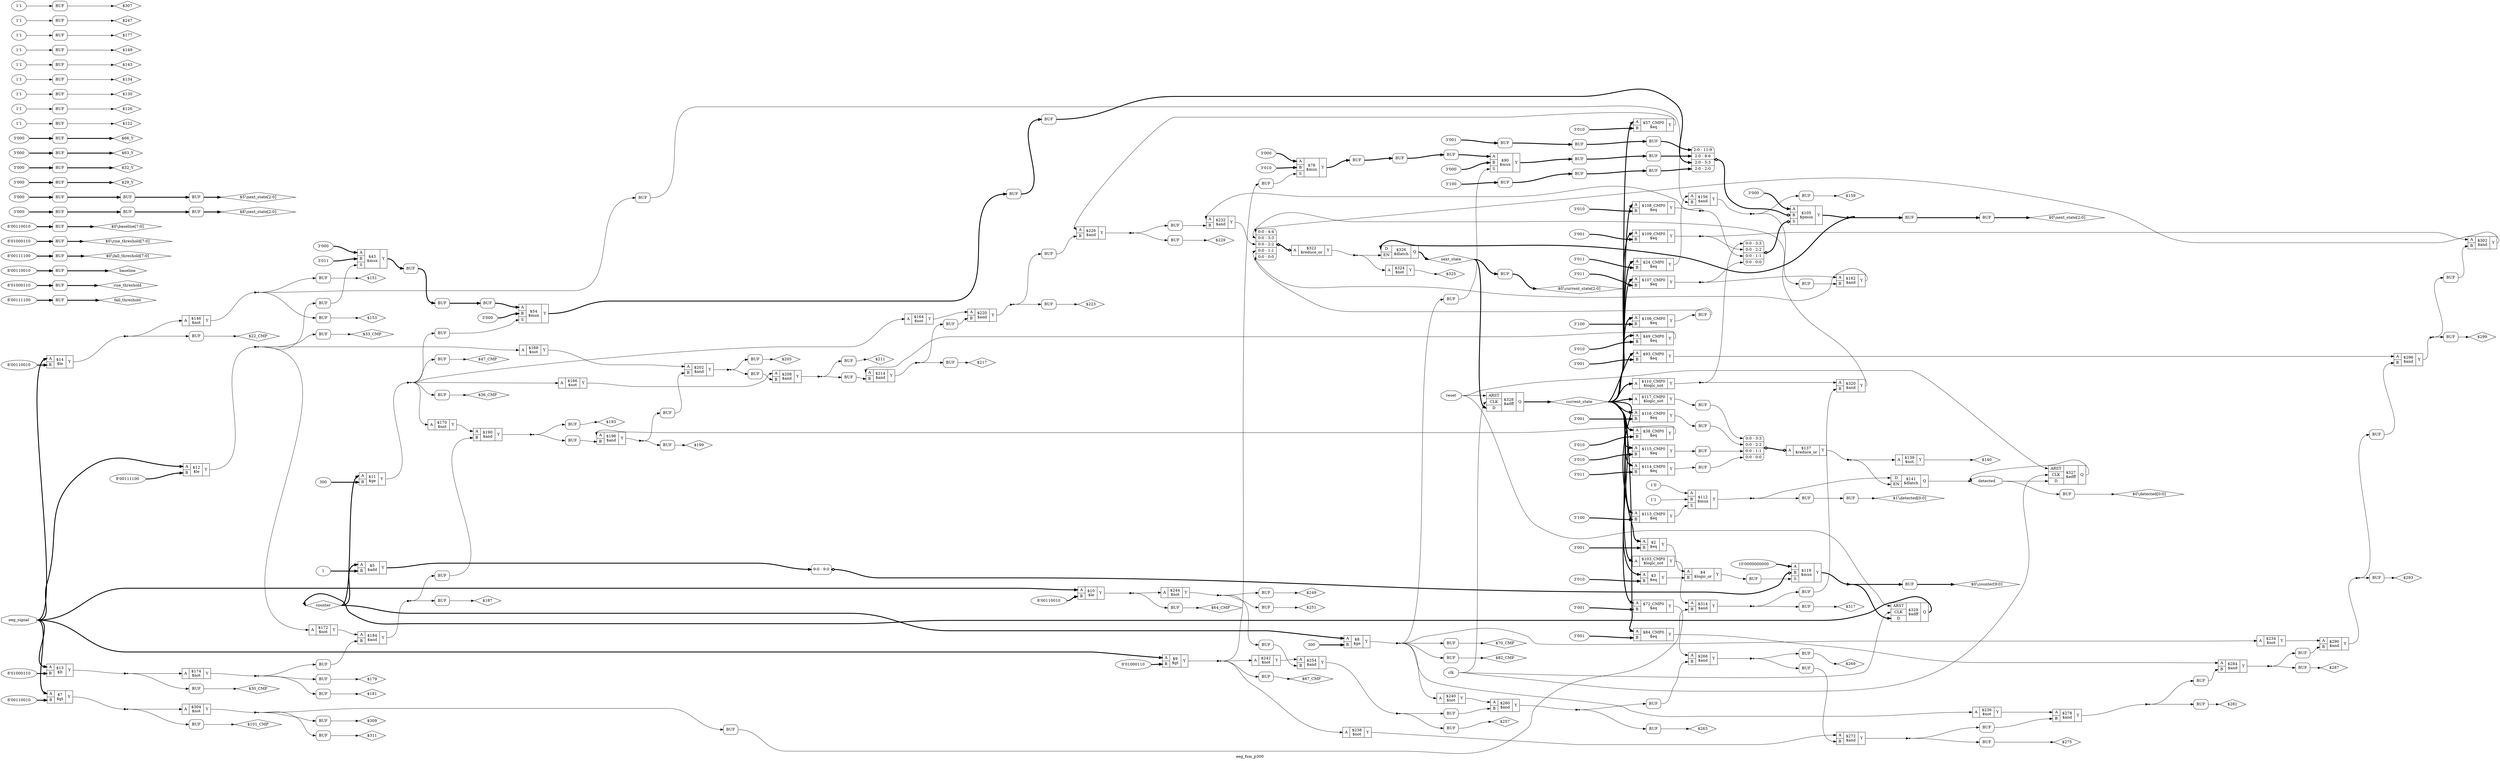 digraph "eeg_fsm_p300" {
label="eeg_fsm_p300";
rankdir="LR";
remincross=true;
n191 [ shape=diamond, label="counter", color="black", fontcolor="black" ];
n192 [ shape=diamond, label="fall_threshold", color="black", fontcolor="black" ];
n193 [ shape=diamond, label="rise_threshold", color="black", fontcolor="black" ];
n194 [ shape=diamond, label="baseline", color="black", fontcolor="black" ];
n195 [ shape=diamond, label="next_state", color="black", fontcolor="black" ];
n196 [ shape=diamond, label="current_state", color="black", fontcolor="black" ];
n197 [ shape=octagon, label="detected", color="black", fontcolor="black" ];
n198 [ shape=octagon, label="eeg_signal", color="black", fontcolor="black" ];
n199 [ shape=octagon, label="reset", color="black", fontcolor="black" ];
n200 [ shape=octagon, label="clk", color="black", fontcolor="black" ];
c203 [ shape=record, label="{{<p201> A}|$172\n$not|{<p202> Y}}",  ];
c204 [ shape=record, label="{{<p201> A}|$170\n$not|{<p202> Y}}",  ];
c205 [ shape=record, label="{{<p201> A}|$168\n$not|{<p202> Y}}",  ];
c206 [ shape=record, label="{{<p201> A}|$166\n$not|{<p202> Y}}",  ];
c207 [ shape=record, label="{{<p201> A}|$164\n$not|{<p202> Y}}",  ];
c209 [ shape=record, label="{{<p201> A|<p208> B}|$162\n$and|{<p202> Y}}",  ];
c210 [ shape=record, label="{{<p201> A|<p208> B}|$266\n$and|{<p202> Y}}",  ];
c211 [ shape=record, label="{{<p201> A|<p208> B}|$208\n$and|{<p202> Y}}",  ];
c212 [ shape=record, label="{{<p201> A|<p208> B}|$156\n$and|{<p202> Y}}",  ];
c213 [ shape=record, label="{{<p201> A}|$242\n$not|{<p202> Y}}",  ];
c214 [ shape=record, label="{{<p201> A|<p208> B}|$272\n$and|{<p202> Y}}",  ];
c215 [ shape=record, label="{{<p201> A}|$244\n$not|{<p202> Y}}",  ];
c216 [ shape=record, label="{{<p201> A|<p208> B}|$202\n$and|{<p202> Y}}",  ];
c217 [ shape=record, label="{{<p201> A}|$146\n$not|{<p202> Y}}",  ];
c218 [ shape=record, label="{{<p201> A|<p208> B}|$278\n$and|{<p202> Y}}",  ];
c219 [ shape=record, label="{{<p201> A|<p208> B}|$226\n$and|{<p202> Y}}",  ];
c223 [ shape=record, label="{{<p220> D|<p221> EN}|$141\n$dlatch|{<p222> Q}}",  ];
c224 [ shape=record, label="{{<p201> A}|$139\n$not|{<p202> Y}}",  ];
c225 [ shape=record, label="{{<p201> A}|$137\n$reduce_or|{<p202> Y}}",  ];
x0 [ shape=record, style=rounded, label="<s3> 0:0 - 3:3 |<s2> 0:0 - 2:2 |<s1> 0:0 - 1:1 |<s0> 0:0 - 0:0 ", color="black", fontcolor="black" ];
x0:e -> c225:p201:w [arrowhead=odiamond, arrowtail=odiamond, dir=both, color="black", fontcolor="black", style="setlinewidth(3)", label=""];
c226 [ shape=record, label="{{<p201> A|<p208> B}|$232\n$and|{<p202> Y}}",  ];
c227 [ shape=record, label="{{<p201> A|<p208> B}|$284\n$and|{<p202> Y}}",  ];
c228 [ shape=record, label="{{<p201> A|<p208> B}|$196\n$and|{<p202> Y}}",  ];
c229 [ shape=record, label="{{<p201> A|<p208> B}|$220\n$and|{<p202> Y}}",  ];
c230 [ shape=record, label="{{<p201> A|<p208> B}|$290\n$and|{<p202> Y}}",  ];
c231 [ shape=record, label="{{<p201> A}|$234\n$not|{<p202> Y}}",  ];
c232 [ shape=record, label="{{<p201> A|<p208> B}|$190\n$and|{<p202> Y}}",  ];
c233 [ shape=record, label="{{<p201> A|<p208> B}|$296\n$and|{<p202> Y}}",  ];
v2 [ label="10'0000000000" ];
c235 [ shape=record, label="{{<p201> A|<p208> B|<p234> S}|$119\n$mux|{<p202> Y}}",  ];
x1 [ shape=record, style=rounded, label="<s0> 9:0 - 9:0 ", color="black", fontcolor="black" ];
x1:e -> c235:p208:w [arrowhead=odiamond, arrowtail=odiamond, dir=both, color="black", fontcolor="black", style="setlinewidth(3)", label=""];
c236 [ shape=record, label="{{<p201> A}|$117_CMP0\n$logic_not|{<p202> Y}}",  ];
v3 [ label="3'001" ];
c237 [ shape=record, label="{{<p201> A|<p208> B}|$116_CMP0\n$eq|{<p202> Y}}",  ];
v4 [ label="3'010" ];
c238 [ shape=record, label="{{<p201> A|<p208> B}|$115_CMP0\n$eq|{<p202> Y}}",  ];
v5 [ label="3'011" ];
c239 [ shape=record, label="{{<p201> A|<p208> B}|$114_CMP0\n$eq|{<p202> Y}}",  ];
v6 [ label="1'1" ];
v7 [ label="1'0" ];
c240 [ shape=record, label="{{<p201> A|<p208> B|<p234> S}|$112\n$mux|{<p202> Y}}",  ];
v8 [ label="3'100" ];
c241 [ shape=record, label="{{<p201> A|<p208> B}|$113_CMP0\n$eq|{<p202> Y}}",  ];
c242 [ shape=record, label="{{<p201> A}|$110_CMP0\n$logic_not|{<p202> Y}}",  ];
v9 [ label="3'001" ];
c243 [ shape=record, label="{{<p201> A|<p208> B}|$109_CMP0\n$eq|{<p202> Y}}",  ];
v10 [ label="3'010" ];
c244 [ shape=record, label="{{<p201> A|<p208> B}|$108_CMP0\n$eq|{<p202> Y}}",  ];
v11 [ label="3'011" ];
c245 [ shape=record, label="{{<p201> A|<p208> B}|$107_CMP0\n$eq|{<p202> Y}}",  ];
v14 [ label="3'000" ];
c246 [ shape=record, label="{{<p201> A|<p208> B|<p234> S}|$105\n$pmux|{<p202> Y}}",  ];
x12 [ shape=record, style=rounded, label="<s3> 0:0 - 3:3 |<s2> 0:0 - 2:2 |<s1> 0:0 - 1:1 |<s0> 0:0 - 0:0 ", color="black", fontcolor="black" ];
x12:e -> c246:p234:w [arrowhead=odiamond, arrowtail=odiamond, dir=both, color="black", fontcolor="black", style="setlinewidth(3)", label=""];
x13 [ shape=record, style=rounded, label="<s3> 2:0 - 11:9 |<s2> 2:0 - 8:6 |<s1> 2:0 - 5:3 |<s0> 2:0 - 2:0 ", color="black", fontcolor="black" ];
x13:e -> c246:p208:w [arrowhead=odiamond, arrowtail=odiamond, dir=both, color="black", fontcolor="black", style="setlinewidth(3)", label=""];
v15 [ label="3'100" ];
c247 [ shape=record, label="{{<p201> A|<p208> B}|$106_CMP0\n$eq|{<p202> Y}}",  ];
c248 [ shape=record, label="{{<p201> A|<p208> B}|$254\n$and|{<p202> Y}}",  ];
c249 [ shape=record, label="{{<p201> A}|$103_CMP0\n$logic_not|{<p202> Y}}",  ];
c250 [ shape=record, label="{{<p201> A}|$236\n$not|{<p202> Y}}",  ];
c251 [ shape=record, label="{{<p201> A|<p208> B}|$302\n$and|{<p202> Y}}",  ];
v16 [ label="3'001" ];
c252 [ shape=record, label="{{<p201> A|<p208> B}|$93_CMP0\n$eq|{<p202> Y}}",  ];
v17 [ label="3'000" ];
c253 [ shape=record, label="{{<p201> A|<p208> B|<p234> S}|$90\n$mux|{<p202> Y}}",  ];
c254 [ shape=record, label="{{<p201> A}|$304\n$not|{<p202> Y}}",  ];
v18 [ label="3'001" ];
c255 [ shape=record, label="{{<p201> A|<p208> B}|$84_CMP0\n$eq|{<p202> Y}}",  ];
c256 [ shape=record, label="{{<p201> A|<p208> B}|$184\n$and|{<p202> Y}}",  ];
v19 [ label="3'010" ];
v20 [ label="3'000" ];
c257 [ shape=record, label="{{<p201> A|<p208> B|<p234> S}|$78\n$mux|{<p202> Y}}",  ];
c258 [ shape=record, label="{{<p201> A|<p208> B}|$214\n$and|{<p202> Y}}",  ];
v21 [ label="3'001" ];
c259 [ shape=record, label="{{<p201> A|<p208> B}|$72_CMP0\n$eq|{<p202> Y}}",  ];
c260 [ shape=record, label="{{<p201> A|<p208> B}|$260\n$and|{<p202> Y}}",  ];
c261 [ shape=record, label="{{<p201> A}|$238\n$not|{<p202> Y}}",  ];
c262 [ shape=record, label="{{<p201> A|<p208> B}|$314\n$and|{<p202> Y}}",  ];
c263 [ shape=record, label="{{<p201> A}|$240\n$not|{<p202> Y}}",  ];
v22 [ label="3'010" ];
c264 [ shape=record, label="{{<p201> A|<p208> B}|$57_CMP0\n$eq|{<p202> Y}}",  ];
v23 [ label="3'000" ];
c265 [ shape=record, label="{{<p201> A|<p208> B|<p234> S}|$54\n$mux|{<p202> Y}}",  ];
c266 [ shape=record, label="{{<p201> A}|$174\n$not|{<p202> Y}}",  ];
v24 [ label="3'010" ];
c267 [ shape=record, label="{{<p201> A|<p208> B}|$49_CMP0\n$eq|{<p202> Y}}",  ];
c268 [ shape=record, label="{{<p201> A|<p208> B}|$320\n$and|{<p202> Y}}",  ];
v25 [ label="3'011" ];
v26 [ label="3'000" ];
c269 [ shape=record, label="{{<p201> A|<p208> B|<p234> S}|$43\n$mux|{<p202> Y}}",  ];
c270 [ shape=record, label="{{<p201> A}|$322\n$reduce_or|{<p202> Y}}",  ];
x27 [ shape=record, style=rounded, label="<s4> 0:0 - 4:4 |<s3> 0:0 - 3:3 |<s2> 0:0 - 2:2 |<s1> 0:0 - 1:1 |<s0> 0:0 - 0:0 ", color="black", fontcolor="black" ];
x27:e -> c270:p201:w [arrowhead=odiamond, arrowtail=odiamond, dir=both, color="black", fontcolor="black", style="setlinewidth(3)", label=""];
v28 [ label="3'010" ];
c271 [ shape=record, label="{{<p201> A|<p208> B}|$38_CMP0\n$eq|{<p202> Y}}",  ];
c272 [ shape=record, label="{{<p201> A}|$324\n$not|{<p202> Y}}",  ];
c273 [ shape=record, label="{{<p220> D|<p221> EN}|$326\n$dlatch|{<p222> Q}}",  ];
c276 [ shape=record, label="{{<p274> ARST|<p275> CLK|<p220> D}|$327\n$adff|{<p222> Q}}",  ];
c277 [ shape=record, label="{{<p274> ARST|<p275> CLK|<p220> D}|$328\n$adff|{<p222> Q}}",  ];
v29 [ label="3'011" ];
c278 [ shape=record, label="{{<p201> A|<p208> B}|$24_CMP0\n$eq|{<p202> Y}}",  ];
c279 [ shape=record, label="{{<p274> ARST|<p275> CLK|<p220> D}|$329\n$adff|{<p222> Q}}",  ];
v30 [ label="8'00110010" ];
c280 [ shape=record, label="{{<p201> A|<p208> B}|$14\n$le|{<p202> Y}}",  ];
v31 [ label="8'01000110" ];
c281 [ shape=record, label="{{<p201> A|<p208> B}|$13\n$lt|{<p202> Y}}",  ];
v32 [ label="8'00111100" ];
c282 [ shape=record, label="{{<p201> A|<p208> B}|$12\n$le|{<p202> Y}}",  ];
v33 [ label="300" ];
c283 [ shape=record, label="{{<p201> A|<p208> B}|$11\n$ge|{<p202> Y}}",  ];
v34 [ label="8'00110010" ];
c284 [ shape=record, label="{{<p201> A|<p208> B}|$10\n$le|{<p202> Y}}",  ];
v35 [ label="8'01000110" ];
c285 [ shape=record, label="{{<p201> A|<p208> B}|$9\n$gt|{<p202> Y}}",  ];
v36 [ label="300" ];
c286 [ shape=record, label="{{<p201> A|<p208> B}|$8\n$ge|{<p202> Y}}",  ];
v37 [ label="8'00110010" ];
c287 [ shape=record, label="{{<p201> A|<p208> B}|$7\n$gt|{<p202> Y}}",  ];
v38 [ label="1" ];
c288 [ shape=record, label="{{<p201> A|<p208> B}|$5\n$add|{<p202> Y}}",  ];
c289 [ shape=record, label="{{<p201> A|<p208> B}|$4\n$logic_or|{<p202> Y}}",  ];
v39 [ label="3'010" ];
c290 [ shape=record, label="{{<p201> A|<p208> B}|$3\n$eq|{<p202> Y}}",  ];
v40 [ label="3'001" ];
c291 [ shape=record, label="{{<p201> A|<p208> B}|$2\n$eq|{<p202> Y}}",  ];
v41 [ label="8'00111100" ];
x42 [shape=box, style=rounded, label="BUF", ];
v43 [ label="8'01000110" ];
x44 [shape=box, style=rounded, label="BUF", ];
v45 [ label="8'00110010" ];
x46 [shape=box, style=rounded, label="BUF", ];
x47 [shape=box, style=rounded, label="BUF", ];
x48 [shape=box, style=rounded, label="BUF", ];
x49 [shape=box, style=rounded, label="BUF", ];
x50 [shape=box, style=rounded, label="BUF", ];
x51 [shape=box, style=rounded, label="BUF", ];
x52 [shape=box, style=rounded, label="BUF", ];
x53 [shape=box, style=rounded, label="BUF", ];
x54 [shape=box, style=rounded, label="BUF", ];
x55 [shape=box, style=rounded, label="BUF", ];
x56 [shape=box, style=rounded, label="BUF", ];
x57 [shape=box, style=rounded, label="BUF", ];
x58 [shape=box, style=rounded, label="BUF", ];
x59 [shape=box, style=rounded, label="BUF", ];
x60 [shape=box, style=rounded, label="BUF", ];
x61 [shape=box, style=rounded, label="BUF", ];
x62 [shape=box, style=rounded, label="BUF", ];
x63 [shape=box, style=rounded, label="BUF", ];
x64 [shape=box, style=rounded, label="BUF", ];
x65 [shape=box, style=rounded, label="BUF", ];
x66 [shape=box, style=rounded, label="BUF", ];
x67 [shape=box, style=rounded, label="BUF", ];
x68 [shape=box, style=rounded, label="BUF", ];
x69 [shape=box, style=rounded, label="BUF", ];
x70 [shape=box, style=rounded, label="BUF", ];
x71 [shape=box, style=rounded, label="BUF", ];
x72 [shape=box, style=rounded, label="BUF", ];
x73 [shape=box, style=rounded, label="BUF", ];
x74 [shape=box, style=rounded, label="BUF", ];
x75 [shape=box, style=rounded, label="BUF", ];
x76 [shape=box, style=rounded, label="BUF", ];
v77 [ label="8'00111100" ];
x78 [shape=box, style=rounded, label="BUF", ];
v79 [ label="8'01000110" ];
x80 [shape=box, style=rounded, label="BUF", ];
v81 [ label="8'00110010" ];
x82 [shape=box, style=rounded, label="BUF", ];
v83 [ label="3'100" ];
x84 [shape=box, style=rounded, label="BUF", ];
x85 [shape=box, style=rounded, label="BUF", ];
v86 [ label="3'000" ];
x87 [shape=box, style=rounded, label="BUF", ];
v88 [ label="3'000" ];
x89 [shape=box, style=rounded, label="BUF", ];
v90 [ label="3'000" ];
x91 [shape=box, style=rounded, label="BUF", ];
x92 [shape=box, style=rounded, label="BUF", ];
x93 [shape=box, style=rounded, label="BUF", ];
x94 [shape=box, style=rounded, label="BUF", ];
x95 [shape=box, style=rounded, label="BUF", ];
v96 [ label="3'000" ];
x97 [shape=box, style=rounded, label="BUF", ];
v98 [ label="3'000" ];
x99 [shape=box, style=rounded, label="BUF", ];
v100 [ label="3'000" ];
x101 [shape=box, style=rounded, label="BUF", ];
x102 [shape=box, style=rounded, label="BUF", ];
x103 [shape=box, style=rounded, label="BUF", ];
x104 [shape=box, style=rounded, label="BUF", ];
x105 [shape=box, style=rounded, label="BUF", ];
v106 [ label="3'001" ];
x107 [shape=box, style=rounded, label="BUF", ];
x108 [shape=box, style=rounded, label="BUF", ];
v109 [ label="1'1" ];
x110 [shape=box, style=rounded, label="BUF", ];
x111 [shape=box, style=rounded, label="BUF", ];
v112 [ label="1'1" ];
x113 [shape=box, style=rounded, label="BUF", ];
x114 [shape=box, style=rounded, label="BUF", ];
v115 [ label="1'1" ];
x116 [shape=box, style=rounded, label="BUF", ];
x117 [shape=box, style=rounded, label="BUF", ];
v118 [ label="1'1" ];
x119 [shape=box, style=rounded, label="BUF", ];
x120 [shape=box, style=rounded, label="BUF", ];
v121 [ label="1'1" ];
x122 [shape=box, style=rounded, label="BUF", ];
x123 [shape=box, style=rounded, label="BUF", ];
v124 [ label="1'1" ];
x125 [shape=box, style=rounded, label="BUF", ];
x126 [shape=box, style=rounded, label="BUF", ];
x127 [shape=box, style=rounded, label="BUF", ];
x128 [shape=box, style=rounded, label="BUF", ];
x129 [shape=box, style=rounded, label="BUF", ];
x130 [shape=box, style=rounded, label="BUF", ];
v131 [ label="1'1" ];
x132 [shape=box, style=rounded, label="BUF", ];
x133 [shape=box, style=rounded, label="BUF", ];
x134 [shape=box, style=rounded, label="BUF", ];
x135 [shape=box, style=rounded, label="BUF", ];
x136 [shape=box, style=rounded, label="BUF", ];
x137 [shape=box, style=rounded, label="BUF", ];
x138 [shape=box, style=rounded, label="BUF", ];
x139 [shape=box, style=rounded, label="BUF", ];
x140 [shape=box, style=rounded, label="BUF", ];
x141 [shape=box, style=rounded, label="BUF", ];
x142 [shape=box, style=rounded, label="BUF", ];
x143 [shape=box, style=rounded, label="BUF", ];
x144 [shape=box, style=rounded, label="BUF", ];
x145 [shape=box, style=rounded, label="BUF", ];
x146 [shape=box, style=rounded, label="BUF", ];
x147 [shape=box, style=rounded, label="BUF", ];
x148 [shape=box, style=rounded, label="BUF", ];
x149 [shape=box, style=rounded, label="BUF", ];
x150 [shape=box, style=rounded, label="BUF", ];
x151 [shape=box, style=rounded, label="BUF", ];
v152 [ label="1'1" ];
x153 [shape=box, style=rounded, label="BUF", ];
x154 [shape=box, style=rounded, label="BUF", ];
x155 [shape=box, style=rounded, label="BUF", ];
x156 [shape=box, style=rounded, label="BUF", ];
x157 [shape=box, style=rounded, label="BUF", ];
x158 [shape=box, style=rounded, label="BUF", ];
x159 [shape=box, style=rounded, label="BUF", ];
x160 [shape=box, style=rounded, label="BUF", ];
x161 [shape=box, style=rounded, label="BUF", ];
x162 [shape=box, style=rounded, label="BUF", ];
x163 [shape=box, style=rounded, label="BUF", ];
x164 [shape=box, style=rounded, label="BUF", ];
x165 [shape=box, style=rounded, label="BUF", ];
x166 [shape=box, style=rounded, label="BUF", ];
x167 [shape=box, style=rounded, label="BUF", ];
x168 [shape=box, style=rounded, label="BUF", ];
x169 [shape=box, style=rounded, label="BUF", ];
x170 [shape=box, style=rounded, label="BUF", ];
x171 [shape=box, style=rounded, label="BUF", ];
x172 [shape=box, style=rounded, label="BUF", ];
v173 [ label="1'1" ];
x174 [shape=box, style=rounded, label="BUF", ];
x175 [shape=box, style=rounded, label="BUF", ];
x176 [shape=box, style=rounded, label="BUF", ];
x177 [shape=box, style=rounded, label="BUF", ];
x178 [shape=box, style=rounded, label="BUF", ];
x179 [shape=box, style=rounded, label="BUF", ];
n1 [ shape=diamond, label="$325" ];
c272:p202:e -> n1:w [color="black", fontcolor="black", label=""];
n10 [ shape=diamond, label="$307" ];
x174:e -> n10:w [color="black", fontcolor="black", label=""];
n100 [ shape=diamond, label="$126" ];
x113:e -> n100:w [color="black", fontcolor="black", label=""];
x111:e -> x0:s0:w [color="black", fontcolor="black", label=""];
n102 [ shape=diamond, label="$122" ];
x110:e -> n102:w [color="black", fontcolor="black", label=""];
n103 [ shape=point ];
c235:p202:e -> n103:w [color="black", fontcolor="black", style="setlinewidth(3)", label=""];
n103:e -> c279:p220:w [color="black", fontcolor="black", style="setlinewidth(3)", label=""];
n103:e -> x74:w [color="black", fontcolor="black", style="setlinewidth(3)", label=""];
x73:e -> c235:p234:w [color="black", fontcolor="black", label=""];
c236:p202:e -> x120:w [color="black", fontcolor="black", label=""];
c237:p202:e -> x117:w [color="black", fontcolor="black", label=""];
c238:p202:e -> x114:w [color="black", fontcolor="black", label=""];
c239:p202:e -> x111:w [color="black", fontcolor="black", label=""];
n109 [ shape=point ];
c240:p202:e -> n109:w [color="black", fontcolor="black", label=""];
n109:e -> c223:p220:w [color="black", fontcolor="black", label=""];
n109:e -> x72:w [color="black", fontcolor="black", label=""];
n11 [ shape=point ];
c254:p202:e -> n11:w [color="black", fontcolor="black", label=""];
n11:e -> x175:w [color="black", fontcolor="black", label=""];
n11:e -> x176:w [color="black", fontcolor="black", label=""];
n11:e -> x177:w [color="black", fontcolor="black", label=""];
c241:p202:e -> c240:p234:w [color="black", fontcolor="black", label=""];
n111 [ shape=point ];
c242:p202:e -> n111:w [color="black", fontcolor="black", label=""];
n111:e -> c268:p201:w [color="black", fontcolor="black", label=""];
n111:e -> x12:s3:w [color="black", fontcolor="black", label=""];
n112 [ shape=point ];
c243:p202:e -> n112:w [color="black", fontcolor="black", label=""];
n112:e -> c251:p201:w [color="black", fontcolor="black", label=""];
n112:e -> x12:s2:w [color="black", fontcolor="black", label=""];
n113 [ shape=point ];
c244:p202:e -> n113:w [color="black", fontcolor="black", label=""];
n113:e -> c226:p201:w [color="black", fontcolor="black", label=""];
n113:e -> x12:s1:w [color="black", fontcolor="black", label=""];
n114 [ shape=point ];
c245:p202:e -> n114:w [color="black", fontcolor="black", label=""];
n114:e -> c209:p201:w [color="black", fontcolor="black", label=""];
n114:e -> x12:s0:w [color="black", fontcolor="black", label=""];
n115 [ shape=point ];
c246:p202:e -> n115:w [color="black", fontcolor="black", style="setlinewidth(3)", label=""];
n115:e -> c273:p220:w [color="black", fontcolor="black", style="setlinewidth(3)", label=""];
n115:e -> x71:w [color="black", fontcolor="black", style="setlinewidth(3)", label=""];
c247:p202:e -> x123:w [color="black", fontcolor="black", label=""];
x108:e -> x70:w [color="black", fontcolor="black", style="setlinewidth(3)", label=""];
c249:p202:e -> c262:p201:w [color="black", fontcolor="black", label=""];
x107:e -> x108:w [color="black", fontcolor="black", style="setlinewidth(3)", label=""];
c251:p202:e -> x27:s3:w [color="black", fontcolor="black", label=""];
n120 [ shape=diamond, label="$101_CMP" ];
x69:e -> n120:w [color="black", fontcolor="black", label=""];
x105:e -> x68:w [color="black", fontcolor="black", style="setlinewidth(3)", label=""];
c252:p202:e -> c233:p201:w [color="black", fontcolor="black", label=""];
c253:p202:e -> x105:w [color="black", fontcolor="black", style="setlinewidth(3)", label=""];
x67:e -> c253:p234:w [color="black", fontcolor="black", label=""];
x104:e -> x66:w [color="black", fontcolor="black", style="setlinewidth(3)", label=""];
c255:p202:e -> c227:p201:w [color="black", fontcolor="black", label=""];
x103:e -> x104:w [color="black", fontcolor="black", style="setlinewidth(3)", label=""];
n128 [ shape=diamond, label="$82_CMP" ];
x65:e -> n128:w [color="black", fontcolor="black", label=""];
c257:p202:e -> x103:w [color="black", fontcolor="black", style="setlinewidth(3)", label=""];
x172:e -> c251:p208:w [color="black", fontcolor="black", label=""];
x64:e -> c257:p234:w [color="black", fontcolor="black", label=""];
x102:e -> x63:w [color="black", fontcolor="black", style="setlinewidth(3)", label=""];
c259:p202:e -> c210:p201:w [color="black", fontcolor="black", label=""];
x101:e -> x102:w [color="black", fontcolor="black", style="setlinewidth(3)", label=""];
n134 [ shape=diamond, label="$70_CMP" ];
x62:e -> n134:w [color="black", fontcolor="black", label=""];
n135 [ shape=diamond, label="$66_Y" ];
x99:e -> n135:w [color="black", fontcolor="black", style="setlinewidth(3)", label=""];
n136 [ shape=diamond, label="$67_CMP" ];
x61:e -> n136:w [color="black", fontcolor="black", label=""];
n137 [ shape=diamond, label="$63_Y" ];
x97:e -> n137:w [color="black", fontcolor="black", style="setlinewidth(3)", label=""];
n138 [ shape=diamond, label="$64_CMP" ];
x60:e -> n138:w [color="black", fontcolor="black", label=""];
x95:e -> x59:w [color="black", fontcolor="black", style="setlinewidth(3)", label=""];
n14 [ shape=diamond, label="$299" ];
x171:e -> n14:w [color="black", fontcolor="black", label=""];
c264:p202:e -> c219:p201:w [color="black", fontcolor="black", label=""];
c265:p202:e -> x95:w [color="black", fontcolor="black", style="setlinewidth(3)", label=""];
x58:e -> c265:p234:w [color="black", fontcolor="black", label=""];
x94:e -> x57:w [color="black", fontcolor="black", style="setlinewidth(3)", label=""];
c267:p202:e -> c258:p201:w [color="black", fontcolor="black", label=""];
x93:e -> x94:w [color="black", fontcolor="black", style="setlinewidth(3)", label=""];
n146 [ shape=diamond, label="$47_CMP" ];
x56:e -> n146:w [color="black", fontcolor="black", label=""];
c269:p202:e -> x93:w [color="black", fontcolor="black", style="setlinewidth(3)", label=""];
x55:e -> c269:p234:w [color="black", fontcolor="black", label=""];
x92:e -> x54:w [color="black", fontcolor="black", style="setlinewidth(3)", label=""];
n15 [ shape=point ];
c233:p202:e -> n15:w [color="black", fontcolor="black", label=""];
n15:e -> x171:w [color="black", fontcolor="black", label=""];
n15:e -> x172:w [color="black", fontcolor="black", label=""];
c271:p202:e -> c228:p201:w [color="black", fontcolor="black", label=""];
x91:e -> x92:w [color="black", fontcolor="black", style="setlinewidth(3)", label=""];
n152 [ shape=diamond, label="$36_CMP" ];
x53:e -> n152:w [color="black", fontcolor="black", label=""];
n153 [ shape=diamond, label="$32_Y" ];
x89:e -> n153:w [color="black", fontcolor="black", style="setlinewidth(3)", label=""];
n154 [ shape=diamond, label="$33_CMP" ];
x52:e -> n154:w [color="black", fontcolor="black", label=""];
n155 [ shape=diamond, label="$29_Y" ];
x87:e -> n155:w [color="black", fontcolor="black", style="setlinewidth(3)", label=""];
n156 [ shape=diamond, label="$30_CMP" ];
x51:e -> n156:w [color="black", fontcolor="black", label=""];
x85:e -> x50:w [color="black", fontcolor="black", style="setlinewidth(3)", label=""];
c278:p202:e -> c212:p201:w [color="black", fontcolor="black", label=""];
x84:e -> x85:w [color="black", fontcolor="black", style="setlinewidth(3)", label=""];
x170:e -> c233:p208:w [color="black", fontcolor="black", label=""];
n160 [ shape=diamond, label="$22_CMP" ];
x49:e -> n160:w [color="black", fontcolor="black", label=""];
n161 [ shape=diamond, label="$0&#9586;fall_threshold[7:0]" ];
x42:e -> n161:w [color="black", fontcolor="black", style="setlinewidth(3)", label=""];
n162 [ shape=diamond, label="$0&#9586;rise_threshold[7:0]" ];
x44:e -> n162:w [color="black", fontcolor="black", style="setlinewidth(3)", label=""];
n163 [ shape=diamond, label="$0&#9586;baseline[7:0]" ];
x46:e -> n163:w [color="black", fontcolor="black", style="setlinewidth(3)", label=""];
x50:e -> x13:s0:w [color="black", fontcolor="black", style="setlinewidth(3)", label=""];
n165 [ shape=point ];
c280:p202:e -> n165:w [color="black", fontcolor="black", label=""];
n165:e -> c217:p201:w [color="black", fontcolor="black", label=""];
n165:e -> x49:w [color="black", fontcolor="black", label=""];
n166 [ shape=diamond, label="$8&#9586;next_state[2:0]" ];
x54:e -> n166:w [color="black", fontcolor="black", style="setlinewidth(3)", label=""];
n167 [ shape=point ];
c281:p202:e -> n167:w [color="black", fontcolor="black", label=""];
n167:e -> c266:p201:w [color="black", fontcolor="black", label=""];
n167:e -> x51:w [color="black", fontcolor="black", label=""];
x57:e -> c265:p201:w [color="black", fontcolor="black", style="setlinewidth(3)", label=""];
n169 [ shape=point ];
c282:p202:e -> n169:w [color="black", fontcolor="black", label=""];
n169:e -> c203:p201:w [color="black", fontcolor="black", label=""];
n169:e -> c205:p201:w [color="black", fontcolor="black", label=""];
n169:e -> x52:w [color="black", fontcolor="black", label=""];
n169:e -> x55:w [color="black", fontcolor="black", label=""];
n17 [ shape=diamond, label="$293" ];
x169:e -> n17:w [color="black", fontcolor="black", label=""];
x59:e -> x13:s1:w [color="black", fontcolor="black", style="setlinewidth(3)", label=""];
n171 [ shape=point ];
c283:p202:e -> n171:w [color="black", fontcolor="black", label=""];
n171:e -> c204:p201:w [color="black", fontcolor="black", label=""];
n171:e -> c206:p201:w [color="black", fontcolor="black", label=""];
n171:e -> c207:p201:w [color="black", fontcolor="black", label=""];
n171:e -> x53:w [color="black", fontcolor="black", label=""];
n171:e -> x56:w [color="black", fontcolor="black", label=""];
n171:e -> x58:w [color="black", fontcolor="black", label=""];
n172 [ shape=diamond, label="$5&#9586;next_state[2:0]" ];
x63:e -> n172:w [color="black", fontcolor="black", style="setlinewidth(3)", label=""];
n173 [ shape=point ];
c284:p202:e -> n173:w [color="black", fontcolor="black", label=""];
n173:e -> c215:p201:w [color="black", fontcolor="black", label=""];
n173:e -> x60:w [color="black", fontcolor="black", label=""];
x66:e -> c253:p201:w [color="black", fontcolor="black", style="setlinewidth(3)", label=""];
n175 [ shape=point ];
c285:p202:e -> n175:w [color="black", fontcolor="black", label=""];
n175:e -> c213:p201:w [color="black", fontcolor="black", label=""];
n175:e -> c261:p201:w [color="black", fontcolor="black", label=""];
n175:e -> x61:w [color="black", fontcolor="black", label=""];
n175:e -> x64:w [color="black", fontcolor="black", label=""];
x68:e -> x13:s2:w [color="black", fontcolor="black", style="setlinewidth(3)", label=""];
n177 [ shape=point ];
c286:p202:e -> n177:w [color="black", fontcolor="black", label=""];
n177:e -> c231:p201:w [color="black", fontcolor="black", label=""];
n177:e -> c250:p201:w [color="black", fontcolor="black", label=""];
n177:e -> c263:p201:w [color="black", fontcolor="black", label=""];
n177:e -> x62:w [color="black", fontcolor="black", label=""];
n177:e -> x65:w [color="black", fontcolor="black", label=""];
n177:e -> x67:w [color="black", fontcolor="black", label=""];
x70:e -> x13:s3:w [color="black", fontcolor="black", style="setlinewidth(3)", label=""];
n179 [ shape=point ];
c287:p202:e -> n179:w [color="black", fontcolor="black", label=""];
n179:e -> c254:p201:w [color="black", fontcolor="black", label=""];
n179:e -> x69:w [color="black", fontcolor="black", label=""];
n18 [ shape=point ];
c230:p202:e -> n18:w [color="black", fontcolor="black", label=""];
n18:e -> x169:w [color="black", fontcolor="black", label=""];
n18:e -> x170:w [color="black", fontcolor="black", label=""];
x71:e -> x47:w [color="black", fontcolor="black", style="setlinewidth(3)", label=""];
x72:e -> x48:w [color="black", fontcolor="black", label=""];
n182 [ shape=diamond, label="$0&#9586;next_state[2:0]" ];
x47:e -> n182:w [color="black", fontcolor="black", style="setlinewidth(3)", label=""];
n183 [ shape=diamond, label="$1&#9586;detected[0:0]" ];
x48:e -> n183:w [color="black", fontcolor="black", label=""];
c288:p202:e -> x1:s0:w [color="black", fontcolor="black", style="setlinewidth(3)", label=""];
c289:p202:e -> x73:w [color="black", fontcolor="black", label=""];
c290:p202:e -> c289:p208:w [color="black", fontcolor="black", label=""];
c291:p202:e -> c289:p201:w [color="black", fontcolor="black", label=""];
n188 [ shape=diamond, label="$0&#9586;counter[9:0]" ];
x74:e -> n188:w [color="black", fontcolor="black", style="setlinewidth(3)", label=""];
n189 [ shape=diamond, label="$0&#9586;current_state[2:0]" ];
x75:e -> n189:w [color="black", fontcolor="black", style="setlinewidth(3)", label=""];
x168:e -> c230:p208:w [color="black", fontcolor="black", label=""];
n190 [ shape=diamond, label="$0&#9586;detected[0:0]" ];
x76:e -> n190:w [color="black", fontcolor="black", label=""];
c279:p222:e -> n191:w [color="black", fontcolor="black", style="setlinewidth(3)", label=""];
n191:e -> c283:p201:w [color="black", fontcolor="black", style="setlinewidth(3)", label=""];
n191:e -> c286:p201:w [color="black", fontcolor="black", style="setlinewidth(3)", label=""];
n191:e -> c288:p201:w [color="black", fontcolor="black", style="setlinewidth(3)", label=""];
x78:e -> n192:w [color="black", fontcolor="black", style="setlinewidth(3)", label=""];
x80:e -> n193:w [color="black", fontcolor="black", style="setlinewidth(3)", label=""];
x82:e -> n194:w [color="black", fontcolor="black", style="setlinewidth(3)", label=""];
c273:p222:e -> n195:w [color="black", fontcolor="black", style="setlinewidth(3)", label=""];
n195:e -> c277:p220:w [color="black", fontcolor="black", style="setlinewidth(3)", label=""];
n195:e -> x75:w [color="black", fontcolor="black", style="setlinewidth(3)", label=""];
c277:p222:e -> n196:w [color="black", fontcolor="black", style="setlinewidth(3)", label=""];
n196:e -> c236:p201:w [color="black", fontcolor="black", style="setlinewidth(3)", label=""];
n196:e -> c237:p201:w [color="black", fontcolor="black", style="setlinewidth(3)", label=""];
n196:e -> c238:p201:w [color="black", fontcolor="black", style="setlinewidth(3)", label=""];
n196:e -> c239:p201:w [color="black", fontcolor="black", style="setlinewidth(3)", label=""];
n196:e -> c241:p201:w [color="black", fontcolor="black", style="setlinewidth(3)", label=""];
n196:e -> c242:p201:w [color="black", fontcolor="black", style="setlinewidth(3)", label=""];
n196:e -> c243:p201:w [color="black", fontcolor="black", style="setlinewidth(3)", label=""];
n196:e -> c244:p201:w [color="black", fontcolor="black", style="setlinewidth(3)", label=""];
n196:e -> c245:p201:w [color="black", fontcolor="black", style="setlinewidth(3)", label=""];
n196:e -> c247:p201:w [color="black", fontcolor="black", style="setlinewidth(3)", label=""];
n196:e -> c249:p201:w [color="black", fontcolor="black", style="setlinewidth(3)", label=""];
n196:e -> c252:p201:w [color="black", fontcolor="black", style="setlinewidth(3)", label=""];
n196:e -> c255:p201:w [color="black", fontcolor="black", style="setlinewidth(3)", label=""];
n196:e -> c259:p201:w [color="black", fontcolor="black", style="setlinewidth(3)", label=""];
n196:e -> c264:p201:w [color="black", fontcolor="black", style="setlinewidth(3)", label=""];
n196:e -> c267:p201:w [color="black", fontcolor="black", style="setlinewidth(3)", label=""];
n196:e -> c271:p201:w [color="black", fontcolor="black", style="setlinewidth(3)", label=""];
n196:e -> c278:p201:w [color="black", fontcolor="black", style="setlinewidth(3)", label=""];
n196:e -> c290:p201:w [color="black", fontcolor="black", style="setlinewidth(3)", label=""];
n196:e -> c291:p201:w [color="black", fontcolor="black", style="setlinewidth(3)", label=""];
c223:p222:e -> n197:w [color="black", fontcolor="black", label=""];
c276:p222:e -> n197:w [color="black", fontcolor="black", label=""];
n197:e -> c276:p220:w [color="black", fontcolor="black", label=""];
n197:e -> x76:w [color="black", fontcolor="black", label=""];
n198:e -> c280:p201:w [color="black", fontcolor="black", style="setlinewidth(3)", label=""];
n198:e -> c281:p201:w [color="black", fontcolor="black", style="setlinewidth(3)", label=""];
n198:e -> c282:p201:w [color="black", fontcolor="black", style="setlinewidth(3)", label=""];
n198:e -> c284:p201:w [color="black", fontcolor="black", style="setlinewidth(3)", label=""];
n198:e -> c285:p201:w [color="black", fontcolor="black", style="setlinewidth(3)", label=""];
n198:e -> c287:p201:w [color="black", fontcolor="black", style="setlinewidth(3)", label=""];
n199:e -> c276:p274:w [color="black", fontcolor="black", label=""];
n199:e -> c277:p274:w [color="black", fontcolor="black", label=""];
n199:e -> c279:p274:w [color="black", fontcolor="black", label=""];
n2 [ shape=point ];
c270:p202:e -> n2:w [color="black", fontcolor="black", label=""];
n2:e -> c272:p201:w [color="black", fontcolor="black", label=""];
n2:e -> c273:p221:w [color="black", fontcolor="black", label=""];
n20 [ shape=diamond, label="$287" ];
x167:e -> n20:w [color="black", fontcolor="black", label=""];
n200:e -> c276:p275:w [color="black", fontcolor="black", label=""];
n200:e -> c277:p275:w [color="black", fontcolor="black", label=""];
n200:e -> c279:p275:w [color="black", fontcolor="black", label=""];
n21 [ shape=point ];
c227:p202:e -> n21:w [color="black", fontcolor="black", label=""];
n21:e -> x167:w [color="black", fontcolor="black", label=""];
n21:e -> x168:w [color="black", fontcolor="black", label=""];
x166:e -> c227:p208:w [color="black", fontcolor="black", label=""];
n23 [ shape=diamond, label="$281" ];
x165:e -> n23:w [color="black", fontcolor="black", label=""];
n24 [ shape=point ];
c218:p202:e -> n24:w [color="black", fontcolor="black", label=""];
n24:e -> x165:w [color="black", fontcolor="black", label=""];
n24:e -> x166:w [color="black", fontcolor="black", label=""];
x164:e -> c218:p208:w [color="black", fontcolor="black", label=""];
n26 [ shape=diamond, label="$275" ];
x163:e -> n26:w [color="black", fontcolor="black", label=""];
n27 [ shape=point ];
c214:p202:e -> n27:w [color="black", fontcolor="black", label=""];
n27:e -> x163:w [color="black", fontcolor="black", label=""];
n27:e -> x164:w [color="black", fontcolor="black", label=""];
x162:e -> c214:p208:w [color="black", fontcolor="black", label=""];
n29 [ shape=diamond, label="$269" ];
x161:e -> n29:w [color="black", fontcolor="black", label=""];
c268:p202:e -> x27:s4:w [color="black", fontcolor="black", label=""];
n30 [ shape=point ];
c210:p202:e -> n30:w [color="black", fontcolor="black", label=""];
n30:e -> x161:w [color="black", fontcolor="black", label=""];
n30:e -> x162:w [color="black", fontcolor="black", label=""];
x160:e -> c210:p208:w [color="black", fontcolor="black", label=""];
n32 [ shape=diamond, label="$263" ];
x159:e -> n32:w [color="black", fontcolor="black", label=""];
n33 [ shape=point ];
c260:p202:e -> n33:w [color="black", fontcolor="black", label=""];
n33:e -> x159:w [color="black", fontcolor="black", label=""];
n33:e -> x160:w [color="black", fontcolor="black", label=""];
x158:e -> c260:p208:w [color="black", fontcolor="black", label=""];
n35 [ shape=diamond, label="$257" ];
x157:e -> n35:w [color="black", fontcolor="black", label=""];
n36 [ shape=point ];
c248:p202:e -> n36:w [color="black", fontcolor="black", label=""];
n36:e -> x157:w [color="black", fontcolor="black", label=""];
n36:e -> x158:w [color="black", fontcolor="black", label=""];
x156:e -> c248:p208:w [color="black", fontcolor="black", label=""];
n38 [ shape=diamond, label="$251" ];
x155:e -> n38:w [color="black", fontcolor="black", label=""];
n39 [ shape=diamond, label="$249" ];
x154:e -> n39:w [color="black", fontcolor="black", label=""];
x179:e -> c268:p208:w [color="black", fontcolor="black", label=""];
n40 [ shape=diamond, label="$247" ];
x153:e -> n40:w [color="black", fontcolor="black", label=""];
n41 [ shape=point ];
c215:p202:e -> n41:w [color="black", fontcolor="black", label=""];
n41:e -> x154:w [color="black", fontcolor="black", label=""];
n41:e -> x155:w [color="black", fontcolor="black", label=""];
n41:e -> x156:w [color="black", fontcolor="black", label=""];
c213:p202:e -> c248:p201:w [color="black", fontcolor="black", label=""];
c263:p202:e -> c260:p201:w [color="black", fontcolor="black", label=""];
c261:p202:e -> c214:p201:w [color="black", fontcolor="black", label=""];
c250:p202:e -> c218:p201:w [color="black", fontcolor="black", label=""];
c231:p202:e -> c230:p201:w [color="black", fontcolor="black", label=""];
c226:p202:e -> x27:s2:w [color="black", fontcolor="black", label=""];
x151:e -> c226:p208:w [color="black", fontcolor="black", label=""];
n49 [ shape=diamond, label="$229" ];
x150:e -> n49:w [color="black", fontcolor="black", label=""];
n5 [ shape=diamond, label="$317" ];
x178:e -> n5:w [color="black", fontcolor="black", label=""];
n50 [ shape=point ];
c219:p202:e -> n50:w [color="black", fontcolor="black", label=""];
n50:e -> x150:w [color="black", fontcolor="black", label=""];
n50:e -> x151:w [color="black", fontcolor="black", label=""];
x149:e -> c219:p208:w [color="black", fontcolor="black", label=""];
n52 [ shape=diamond, label="$223" ];
x148:e -> n52:w [color="black", fontcolor="black", label=""];
n53 [ shape=point ];
c229:p202:e -> n53:w [color="black", fontcolor="black", label=""];
n53:e -> x148:w [color="black", fontcolor="black", label=""];
n53:e -> x149:w [color="black", fontcolor="black", label=""];
x147:e -> c229:p208:w [color="black", fontcolor="black", label=""];
n55 [ shape=diamond, label="$217" ];
x146:e -> n55:w [color="black", fontcolor="black", label=""];
n56 [ shape=point ];
c258:p202:e -> n56:w [color="black", fontcolor="black", label=""];
n56:e -> x146:w [color="black", fontcolor="black", label=""];
n56:e -> x147:w [color="black", fontcolor="black", label=""];
x145:e -> c258:p208:w [color="black", fontcolor="black", label=""];
n58 [ shape=diamond, label="$211" ];
x144:e -> n58:w [color="black", fontcolor="black", label=""];
n59 [ shape=point ];
c211:p202:e -> n59:w [color="black", fontcolor="black", label=""];
n59:e -> x144:w [color="black", fontcolor="black", label=""];
n59:e -> x145:w [color="black", fontcolor="black", label=""];
n6 [ shape=point ];
c262:p202:e -> n6:w [color="black", fontcolor="black", label=""];
n6:e -> x178:w [color="black", fontcolor="black", label=""];
n6:e -> x179:w [color="black", fontcolor="black", label=""];
x143:e -> c211:p208:w [color="black", fontcolor="black", label=""];
n61 [ shape=diamond, label="$205" ];
x142:e -> n61:w [color="black", fontcolor="black", label=""];
n62 [ shape=point ];
c216:p202:e -> n62:w [color="black", fontcolor="black", label=""];
n62:e -> x142:w [color="black", fontcolor="black", label=""];
n62:e -> x143:w [color="black", fontcolor="black", label=""];
x141:e -> c216:p208:w [color="black", fontcolor="black", label=""];
n64 [ shape=diamond, label="$199" ];
x140:e -> n64:w [color="black", fontcolor="black", label=""];
n65 [ shape=point ];
c228:p202:e -> n65:w [color="black", fontcolor="black", label=""];
n65:e -> x140:w [color="black", fontcolor="black", label=""];
n65:e -> x141:w [color="black", fontcolor="black", label=""];
x139:e -> c228:p208:w [color="black", fontcolor="black", label=""];
n67 [ shape=diamond, label="$193" ];
x138:e -> n67:w [color="black", fontcolor="black", label=""];
n68 [ shape=point ];
c232:p202:e -> n68:w [color="black", fontcolor="black", label=""];
n68:e -> x138:w [color="black", fontcolor="black", label=""];
n68:e -> x139:w [color="black", fontcolor="black", label=""];
x137:e -> c232:p208:w [color="black", fontcolor="black", label=""];
x177:e -> c262:p208:w [color="black", fontcolor="black", label=""];
n70 [ shape=diamond, label="$187" ];
x136:e -> n70:w [color="black", fontcolor="black", label=""];
n71 [ shape=point ];
c256:p202:e -> n71:w [color="black", fontcolor="black", label=""];
n71:e -> x136:w [color="black", fontcolor="black", label=""];
n71:e -> x137:w [color="black", fontcolor="black", label=""];
x135:e -> c256:p208:w [color="black", fontcolor="black", label=""];
n73 [ shape=diamond, label="$181" ];
x134:e -> n73:w [color="black", fontcolor="black", label=""];
n74 [ shape=diamond, label="$179" ];
x133:e -> n74:w [color="black", fontcolor="black", label=""];
n75 [ shape=diamond, label="$177" ];
x132:e -> n75:w [color="black", fontcolor="black", label=""];
n76 [ shape=point ];
c266:p202:e -> n76:w [color="black", fontcolor="black", label=""];
n76:e -> x133:w [color="black", fontcolor="black", label=""];
n76:e -> x134:w [color="black", fontcolor="black", label=""];
n76:e -> x135:w [color="black", fontcolor="black", label=""];
c203:p202:e -> c256:p201:w [color="black", fontcolor="black", label=""];
c204:p202:e -> c232:p201:w [color="black", fontcolor="black", label=""];
c205:p202:e -> c216:p201:w [color="black", fontcolor="black", label=""];
n8 [ shape=diamond, label="$311" ];
x176:e -> n8:w [color="black", fontcolor="black", label=""];
c206:p202:e -> c211:p201:w [color="black", fontcolor="black", label=""];
c207:p202:e -> c229:p201:w [color="black", fontcolor="black", label=""];
c209:p202:e -> x27:s1:w [color="black", fontcolor="black", label=""];
x130:e -> c209:p208:w [color="black", fontcolor="black", label=""];
n84 [ shape=diamond, label="$159" ];
x129:e -> n84:w [color="black", fontcolor="black", label=""];
n85 [ shape=point ];
c212:p202:e -> n85:w [color="black", fontcolor="black", label=""];
n85:e -> x129:w [color="black", fontcolor="black", label=""];
n85:e -> x130:w [color="black", fontcolor="black", label=""];
x128:e -> c212:p208:w [color="black", fontcolor="black", label=""];
n87 [ shape=diamond, label="$153" ];
x127:e -> n87:w [color="black", fontcolor="black", label=""];
n88 [ shape=diamond, label="$151" ];
x126:e -> n88:w [color="black", fontcolor="black", label=""];
n89 [ shape=diamond, label="$149" ];
x125:e -> n89:w [color="black", fontcolor="black", label=""];
n9 [ shape=diamond, label="$309" ];
x175:e -> n9:w [color="black", fontcolor="black", label=""];
n90 [ shape=point ];
c217:p202:e -> n90:w [color="black", fontcolor="black", label=""];
n90:e -> x126:w [color="black", fontcolor="black", label=""];
n90:e -> x127:w [color="black", fontcolor="black", label=""];
n90:e -> x128:w [color="black", fontcolor="black", label=""];
x123:e -> x27:s0:w [color="black", fontcolor="black", label=""];
n92 [ shape=diamond, label="$143" ];
x122:e -> n92:w [color="black", fontcolor="black", label=""];
n93 [ shape=diamond, label="$140" ];
c224:p202:e -> n93:w [color="black", fontcolor="black", label=""];
n94 [ shape=point ];
c225:p202:e -> n94:w [color="black", fontcolor="black", label=""];
n94:e -> c223:p221:w [color="black", fontcolor="black", label=""];
n94:e -> c224:p201:w [color="black", fontcolor="black", label=""];
x120:e -> x0:s3:w [color="black", fontcolor="black", label=""];
n96 [ shape=diamond, label="$134" ];
x119:e -> n96:w [color="black", fontcolor="black", label=""];
x117:e -> x0:s2:w [color="black", fontcolor="black", label=""];
n98 [ shape=diamond, label="$130" ];
x116:e -> n98:w [color="black", fontcolor="black", label=""];
x114:e -> x0:s1:w [color="black", fontcolor="black", label=""];
v10:e -> c244:p208:w [color="black", fontcolor="black", style="setlinewidth(3)", label=""];
v100:e -> x101:w [color="black", fontcolor="black", style="setlinewidth(3)", label=""];
v106:e -> x107:w [color="black", fontcolor="black", style="setlinewidth(3)", label=""];
v109:e -> x110:w [color="black", fontcolor="black", label=""];
v11:e -> c245:p208:w [color="black", fontcolor="black", style="setlinewidth(3)", label=""];
v112:e -> x113:w [color="black", fontcolor="black", label=""];
v115:e -> x116:w [color="black", fontcolor="black", label=""];
v118:e -> x119:w [color="black", fontcolor="black", label=""];
v121:e -> x122:w [color="black", fontcolor="black", label=""];
v124:e -> x125:w [color="black", fontcolor="black", label=""];
v131:e -> x132:w [color="black", fontcolor="black", label=""];
v14:e -> c246:p201:w [color="black", fontcolor="black", style="setlinewidth(3)", label=""];
v15:e -> c247:p208:w [color="black", fontcolor="black", style="setlinewidth(3)", label=""];
v152:e -> x153:w [color="black", fontcolor="black", label=""];
v16:e -> c252:p208:w [color="black", fontcolor="black", style="setlinewidth(3)", label=""];
v17:e -> c253:p208:w [color="black", fontcolor="black", style="setlinewidth(3)", label=""];
v173:e -> x174:w [color="black", fontcolor="black", label=""];
v18:e -> c255:p208:w [color="black", fontcolor="black", style="setlinewidth(3)", label=""];
v19:e -> c257:p208:w [color="black", fontcolor="black", style="setlinewidth(3)", label=""];
v2:e -> c235:p201:w [color="black", fontcolor="black", style="setlinewidth(3)", label=""];
v20:e -> c257:p201:w [color="black", fontcolor="black", style="setlinewidth(3)", label=""];
v21:e -> c259:p208:w [color="black", fontcolor="black", style="setlinewidth(3)", label=""];
v22:e -> c264:p208:w [color="black", fontcolor="black", style="setlinewidth(3)", label=""];
v23:e -> c265:p208:w [color="black", fontcolor="black", style="setlinewidth(3)", label=""];
v24:e -> c267:p208:w [color="black", fontcolor="black", style="setlinewidth(3)", label=""];
v25:e -> c269:p208:w [color="black", fontcolor="black", style="setlinewidth(3)", label=""];
v26:e -> c269:p201:w [color="black", fontcolor="black", style="setlinewidth(3)", label=""];
v28:e -> c271:p208:w [color="black", fontcolor="black", style="setlinewidth(3)", label=""];
v29:e -> c278:p208:w [color="black", fontcolor="black", style="setlinewidth(3)", label=""];
v3:e -> c237:p208:w [color="black", fontcolor="black", style="setlinewidth(3)", label=""];
v30:e -> c280:p208:w [color="black", fontcolor="black", style="setlinewidth(3)", label=""];
v31:e -> c281:p208:w [color="black", fontcolor="black", style="setlinewidth(3)", label=""];
v32:e -> c282:p208:w [color="black", fontcolor="black", style="setlinewidth(3)", label=""];
v33:e -> c283:p208:w [color="black", fontcolor="black", style="setlinewidth(3)", label=""];
v34:e -> c284:p208:w [color="black", fontcolor="black", style="setlinewidth(3)", label=""];
v35:e -> c285:p208:w [color="black", fontcolor="black", style="setlinewidth(3)", label=""];
v36:e -> c286:p208:w [color="black", fontcolor="black", style="setlinewidth(3)", label=""];
v37:e -> c287:p208:w [color="black", fontcolor="black", style="setlinewidth(3)", label=""];
v38:e -> c288:p208:w [color="black", fontcolor="black", style="setlinewidth(3)", label=""];
v39:e -> c290:p208:w [color="black", fontcolor="black", style="setlinewidth(3)", label=""];
v4:e -> c238:p208:w [color="black", fontcolor="black", style="setlinewidth(3)", label=""];
v40:e -> c291:p208:w [color="black", fontcolor="black", style="setlinewidth(3)", label=""];
v41:e -> x42:w [color="black", fontcolor="black", style="setlinewidth(3)", label=""];
v43:e -> x44:w [color="black", fontcolor="black", style="setlinewidth(3)", label=""];
v45:e -> x46:w [color="black", fontcolor="black", style="setlinewidth(3)", label=""];
v5:e -> c239:p208:w [color="black", fontcolor="black", style="setlinewidth(3)", label=""];
v6:e -> c240:p208:w [color="black", fontcolor="black", label=""];
v7:e -> c240:p201:w [color="black", fontcolor="black", label=""];
v77:e -> x78:w [color="black", fontcolor="black", style="setlinewidth(3)", label=""];
v79:e -> x80:w [color="black", fontcolor="black", style="setlinewidth(3)", label=""];
v8:e -> c241:p208:w [color="black", fontcolor="black", style="setlinewidth(3)", label=""];
v81:e -> x82:w [color="black", fontcolor="black", style="setlinewidth(3)", label=""];
v83:e -> x84:w [color="black", fontcolor="black", style="setlinewidth(3)", label=""];
v86:e -> x87:w [color="black", fontcolor="black", style="setlinewidth(3)", label=""];
v88:e -> x89:w [color="black", fontcolor="black", style="setlinewidth(3)", label=""];
v9:e -> c243:p208:w [color="black", fontcolor="black", style="setlinewidth(3)", label=""];
v90:e -> x91:w [color="black", fontcolor="black", style="setlinewidth(3)", label=""];
v96:e -> x97:w [color="black", fontcolor="black", style="setlinewidth(3)", label=""];
v98:e -> x99:w [color="black", fontcolor="black", style="setlinewidth(3)", label=""];
}
